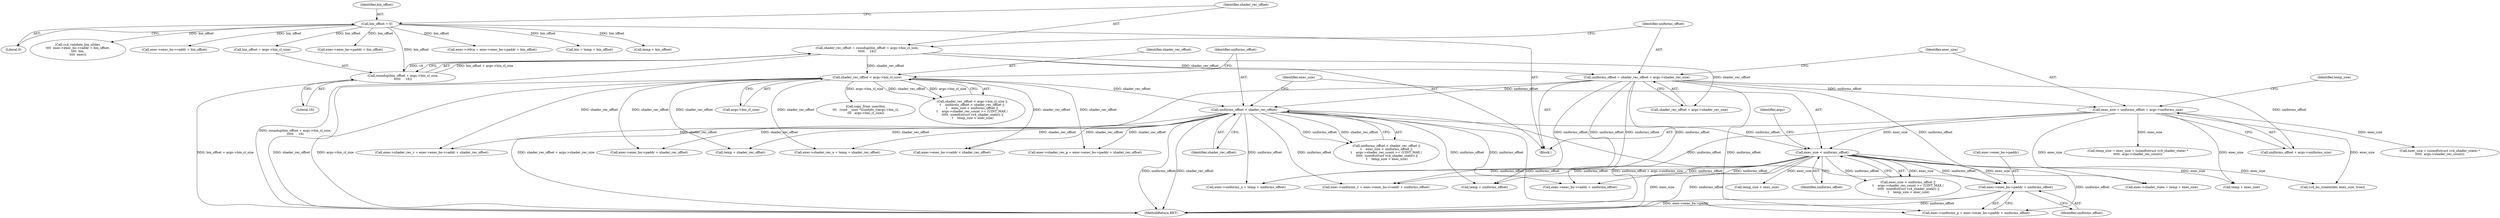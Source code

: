 digraph "0_linux_6b8ac63847bc2f958dd93c09edc941a0118992d9@pointer" {
"1000408" [label="(Call,exec->exec_bo->paddr + uniforms_offset)"];
"1000171" [label="(Call,uniforms_offset < shader_rec_offset)"];
"1000136" [label="(Call,uniforms_offset = shader_rec_offset + args->shader_rec_size)"];
"1000126" [label="(Call,shader_rec_offset = roundup(bin_offset + args->bin_cl_size,\n\t\t\t\t\t     16))"];
"1000128" [label="(Call,roundup(bin_offset + args->bin_cl_size,\n\t\t\t\t\t     16))"];
"1000122" [label="(Call,bin_offset = 0)"];
"1000165" [label="(Call,shader_rec_offset < args->bin_cl_size)"];
"1000175" [label="(Call,exec_size < uniforms_offset)"];
"1000144" [label="(Call,exec_size = uniforms_offset + args->uniforms_size)"];
"1000137" [label="(Identifier,uniforms_offset)"];
"1000134" [label="(Literal,16)"];
"1000166" [label="(Identifier,shader_rec_offset)"];
"1000136" [label="(Call,uniforms_offset = shader_rec_offset + args->shader_rec_size)"];
"1000146" [label="(Call,uniforms_offset + args->uniforms_size)"];
"1000167" [label="(Call,args->bin_cl_size)"];
"1000172" [label="(Identifier,uniforms_offset)"];
"1000214" [label="(Call,bin = temp + bin_offset)"];
"1000226" [label="(Call,exec->uniforms_u = temp + uniforms_offset)"];
"1000123" [label="(Identifier,bin_offset)"];
"1000219" [label="(Call,exec->shader_rec_u = temp + shader_rec_offset)"];
"1000393" [label="(Call,exec->uniforms_v = exec->exec_bo->vaddr + uniforms_offset)"];
"1000216" [label="(Call,temp + bin_offset)"];
"1000408" [label="(Call,exec->exec_bo->paddr + uniforms_offset)"];
"1000165" [label="(Call,shader_rec_offset < args->bin_cl_size)"];
"1000145" [label="(Identifier,exec_size)"];
"1000174" [label="(Call,exec_size < uniforms_offset ||\n\t    args->shader_rec_count >= (UINT_MAX /\n \t\t\t\t\t  sizeof(struct vc4_shader_state)) ||\n \t    temp_size < exec_size)"];
"1000368" [label="(Call,exec->exec_bo->vaddr + shader_rec_offset)"];
"1000230" [label="(Call,temp + uniforms_offset)"];
"1000248" [label="(Call,copy_from_user(bin,\n\t\t\t   (void __user *)(uintptr_t)args->bin_cl,\n\t\t\t   args->bin_cl_size))"];
"1000127" [label="(Identifier,shader_rec_offset)"];
"1000414" [label="(Identifier,uniforms_offset)"];
"1000144" [label="(Call,exec_size = uniforms_offset + args->uniforms_size)"];
"1000177" [label="(Identifier,uniforms_offset)"];
"1000181" [label="(Identifier,args)"];
"1000233" [label="(Call,exec->shader_state = temp + exec_size)"];
"1000409" [label="(Call,exec->exec_bo->paddr)"];
"1000124" [label="(Literal,0)"];
"1000187" [label="(Call,temp_size < exec_size)"];
"1000164" [label="(Call,shader_rec_offset < args->bin_cl_size ||\n\t    uniforms_offset < shader_rec_offset ||\n\t    exec_size < uniforms_offset ||\n\t    args->shader_rec_count >= (UINT_MAX /\n \t\t\t\t\t  sizeof(struct vc4_shader_state)) ||\n \t    temp_size < exec_size)"];
"1000310" [label="(Call,vc4_bo_create(dev, exec_size, true))"];
"1000424" [label="(Call,vc4_validate_bin_cl(dev,\n\t\t\t\t  exec->exec_bo->vaddr + bin_offset,\n\t\t\t\t  bin,\n\t\t\t\t  exec))"];
"1000152" [label="(Call,temp_size = exec_size + (sizeof(struct vc4_shader_state) *\n\t\t\t\t\t  args->shader_rec_count))"];
"1000237" [label="(Call,temp + exec_size)"];
"1000375" [label="(Call,exec->shader_rec_p = exec->exec_bo->paddr + shader_rec_offset)"];
"1000426" [label="(Call,exec->exec_bo->vaddr + bin_offset)"];
"1000175" [label="(Call,exec_size < uniforms_offset)"];
"1000170" [label="(Call,uniforms_offset < shader_rec_offset ||\n\t    exec_size < uniforms_offset ||\n\t    args->shader_rec_count >= (UINT_MAX /\n \t\t\t\t\t  sizeof(struct vc4_shader_state)) ||\n \t    temp_size < exec_size)"];
"1000176" [label="(Identifier,exec_size)"];
"1000173" [label="(Identifier,shader_rec_offset)"];
"1000404" [label="(Call,exec->uniforms_p = exec->exec_bo->paddr + uniforms_offset)"];
"1000379" [label="(Call,exec->exec_bo->paddr + shader_rec_offset)"];
"1000364" [label="(Call,exec->shader_rec_v = exec->exec_bo->vaddr + shader_rec_offset)"];
"1000460" [label="(MethodReturn,RET)"];
"1000153" [label="(Identifier,temp_size)"];
"1000171" [label="(Call,uniforms_offset < shader_rec_offset)"];
"1000397" [label="(Call,exec->exec_bo->vaddr + uniforms_offset)"];
"1000223" [label="(Call,temp + shader_rec_offset)"];
"1000129" [label="(Call,bin_offset + args->bin_cl_size)"];
"1000352" [label="(Call,exec->exec_bo->paddr + bin_offset)"];
"1000122" [label="(Call,bin_offset = 0)"];
"1000126" [label="(Call,shader_rec_offset = roundup(bin_offset + args->bin_cl_size,\n\t\t\t\t\t     16))"];
"1000138" [label="(Call,shader_rec_offset + args->shader_rec_size)"];
"1000105" [label="(Block,)"];
"1000154" [label="(Call,exec_size + (sizeof(struct vc4_shader_state) *\n\t\t\t\t\t  args->shader_rec_count))"];
"1000128" [label="(Call,roundup(bin_offset + args->bin_cl_size,\n\t\t\t\t\t     16))"];
"1000348" [label="(Call,exec->ct0ca = exec->exec_bo->paddr + bin_offset)"];
"1000408" -> "1000404"  [label="AST: "];
"1000408" -> "1000414"  [label="CFG: "];
"1000409" -> "1000408"  [label="AST: "];
"1000414" -> "1000408"  [label="AST: "];
"1000404" -> "1000408"  [label="CFG: "];
"1000408" -> "1000460"  [label="DDG: exec->exec_bo->paddr"];
"1000408" -> "1000460"  [label="DDG: uniforms_offset"];
"1000171" -> "1000408"  [label="DDG: uniforms_offset"];
"1000175" -> "1000408"  [label="DDG: uniforms_offset"];
"1000136" -> "1000408"  [label="DDG: uniforms_offset"];
"1000171" -> "1000170"  [label="AST: "];
"1000171" -> "1000173"  [label="CFG: "];
"1000172" -> "1000171"  [label="AST: "];
"1000173" -> "1000171"  [label="AST: "];
"1000176" -> "1000171"  [label="CFG: "];
"1000170" -> "1000171"  [label="CFG: "];
"1000171" -> "1000460"  [label="DDG: uniforms_offset"];
"1000171" -> "1000460"  [label="DDG: shader_rec_offset"];
"1000171" -> "1000170"  [label="DDG: uniforms_offset"];
"1000171" -> "1000170"  [label="DDG: shader_rec_offset"];
"1000136" -> "1000171"  [label="DDG: uniforms_offset"];
"1000165" -> "1000171"  [label="DDG: shader_rec_offset"];
"1000171" -> "1000175"  [label="DDG: uniforms_offset"];
"1000171" -> "1000219"  [label="DDG: shader_rec_offset"];
"1000171" -> "1000223"  [label="DDG: shader_rec_offset"];
"1000171" -> "1000226"  [label="DDG: uniforms_offset"];
"1000171" -> "1000230"  [label="DDG: uniforms_offset"];
"1000171" -> "1000364"  [label="DDG: shader_rec_offset"];
"1000171" -> "1000368"  [label="DDG: shader_rec_offset"];
"1000171" -> "1000375"  [label="DDG: shader_rec_offset"];
"1000171" -> "1000379"  [label="DDG: shader_rec_offset"];
"1000171" -> "1000393"  [label="DDG: uniforms_offset"];
"1000171" -> "1000397"  [label="DDG: uniforms_offset"];
"1000171" -> "1000404"  [label="DDG: uniforms_offset"];
"1000136" -> "1000105"  [label="AST: "];
"1000136" -> "1000138"  [label="CFG: "];
"1000137" -> "1000136"  [label="AST: "];
"1000138" -> "1000136"  [label="AST: "];
"1000145" -> "1000136"  [label="CFG: "];
"1000136" -> "1000460"  [label="DDG: shader_rec_offset + args->shader_rec_size"];
"1000126" -> "1000136"  [label="DDG: shader_rec_offset"];
"1000136" -> "1000144"  [label="DDG: uniforms_offset"];
"1000136" -> "1000146"  [label="DDG: uniforms_offset"];
"1000136" -> "1000226"  [label="DDG: uniforms_offset"];
"1000136" -> "1000230"  [label="DDG: uniforms_offset"];
"1000136" -> "1000393"  [label="DDG: uniforms_offset"];
"1000136" -> "1000397"  [label="DDG: uniforms_offset"];
"1000136" -> "1000404"  [label="DDG: uniforms_offset"];
"1000126" -> "1000105"  [label="AST: "];
"1000126" -> "1000128"  [label="CFG: "];
"1000127" -> "1000126"  [label="AST: "];
"1000128" -> "1000126"  [label="AST: "];
"1000137" -> "1000126"  [label="CFG: "];
"1000126" -> "1000460"  [label="DDG: roundup(bin_offset + args->bin_cl_size,\n\t\t\t\t\t     16)"];
"1000128" -> "1000126"  [label="DDG: bin_offset + args->bin_cl_size"];
"1000128" -> "1000126"  [label="DDG: 16"];
"1000126" -> "1000138"  [label="DDG: shader_rec_offset"];
"1000126" -> "1000165"  [label="DDG: shader_rec_offset"];
"1000128" -> "1000134"  [label="CFG: "];
"1000129" -> "1000128"  [label="AST: "];
"1000134" -> "1000128"  [label="AST: "];
"1000128" -> "1000460"  [label="DDG: bin_offset + args->bin_cl_size"];
"1000122" -> "1000128"  [label="DDG: bin_offset"];
"1000122" -> "1000105"  [label="AST: "];
"1000122" -> "1000124"  [label="CFG: "];
"1000123" -> "1000122"  [label="AST: "];
"1000124" -> "1000122"  [label="AST: "];
"1000127" -> "1000122"  [label="CFG: "];
"1000122" -> "1000129"  [label="DDG: bin_offset"];
"1000122" -> "1000214"  [label="DDG: bin_offset"];
"1000122" -> "1000216"  [label="DDG: bin_offset"];
"1000122" -> "1000348"  [label="DDG: bin_offset"];
"1000122" -> "1000352"  [label="DDG: bin_offset"];
"1000122" -> "1000424"  [label="DDG: bin_offset"];
"1000122" -> "1000426"  [label="DDG: bin_offset"];
"1000165" -> "1000164"  [label="AST: "];
"1000165" -> "1000167"  [label="CFG: "];
"1000166" -> "1000165"  [label="AST: "];
"1000167" -> "1000165"  [label="AST: "];
"1000172" -> "1000165"  [label="CFG: "];
"1000164" -> "1000165"  [label="CFG: "];
"1000165" -> "1000460"  [label="DDG: shader_rec_offset"];
"1000165" -> "1000460"  [label="DDG: args->bin_cl_size"];
"1000165" -> "1000164"  [label="DDG: shader_rec_offset"];
"1000165" -> "1000164"  [label="DDG: args->bin_cl_size"];
"1000165" -> "1000219"  [label="DDG: shader_rec_offset"];
"1000165" -> "1000223"  [label="DDG: shader_rec_offset"];
"1000165" -> "1000248"  [label="DDG: args->bin_cl_size"];
"1000165" -> "1000364"  [label="DDG: shader_rec_offset"];
"1000165" -> "1000368"  [label="DDG: shader_rec_offset"];
"1000165" -> "1000375"  [label="DDG: shader_rec_offset"];
"1000165" -> "1000379"  [label="DDG: shader_rec_offset"];
"1000175" -> "1000174"  [label="AST: "];
"1000175" -> "1000177"  [label="CFG: "];
"1000176" -> "1000175"  [label="AST: "];
"1000177" -> "1000175"  [label="AST: "];
"1000181" -> "1000175"  [label="CFG: "];
"1000174" -> "1000175"  [label="CFG: "];
"1000175" -> "1000460"  [label="DDG: exec_size"];
"1000175" -> "1000460"  [label="DDG: uniforms_offset"];
"1000175" -> "1000174"  [label="DDG: exec_size"];
"1000175" -> "1000174"  [label="DDG: uniforms_offset"];
"1000144" -> "1000175"  [label="DDG: exec_size"];
"1000175" -> "1000187"  [label="DDG: exec_size"];
"1000175" -> "1000226"  [label="DDG: uniforms_offset"];
"1000175" -> "1000230"  [label="DDG: uniforms_offset"];
"1000175" -> "1000233"  [label="DDG: exec_size"];
"1000175" -> "1000237"  [label="DDG: exec_size"];
"1000175" -> "1000310"  [label="DDG: exec_size"];
"1000175" -> "1000393"  [label="DDG: uniforms_offset"];
"1000175" -> "1000397"  [label="DDG: uniforms_offset"];
"1000175" -> "1000404"  [label="DDG: uniforms_offset"];
"1000144" -> "1000105"  [label="AST: "];
"1000144" -> "1000146"  [label="CFG: "];
"1000145" -> "1000144"  [label="AST: "];
"1000146" -> "1000144"  [label="AST: "];
"1000153" -> "1000144"  [label="CFG: "];
"1000144" -> "1000460"  [label="DDG: uniforms_offset + args->uniforms_size"];
"1000144" -> "1000152"  [label="DDG: exec_size"];
"1000144" -> "1000154"  [label="DDG: exec_size"];
"1000144" -> "1000233"  [label="DDG: exec_size"];
"1000144" -> "1000237"  [label="DDG: exec_size"];
"1000144" -> "1000310"  [label="DDG: exec_size"];
}
